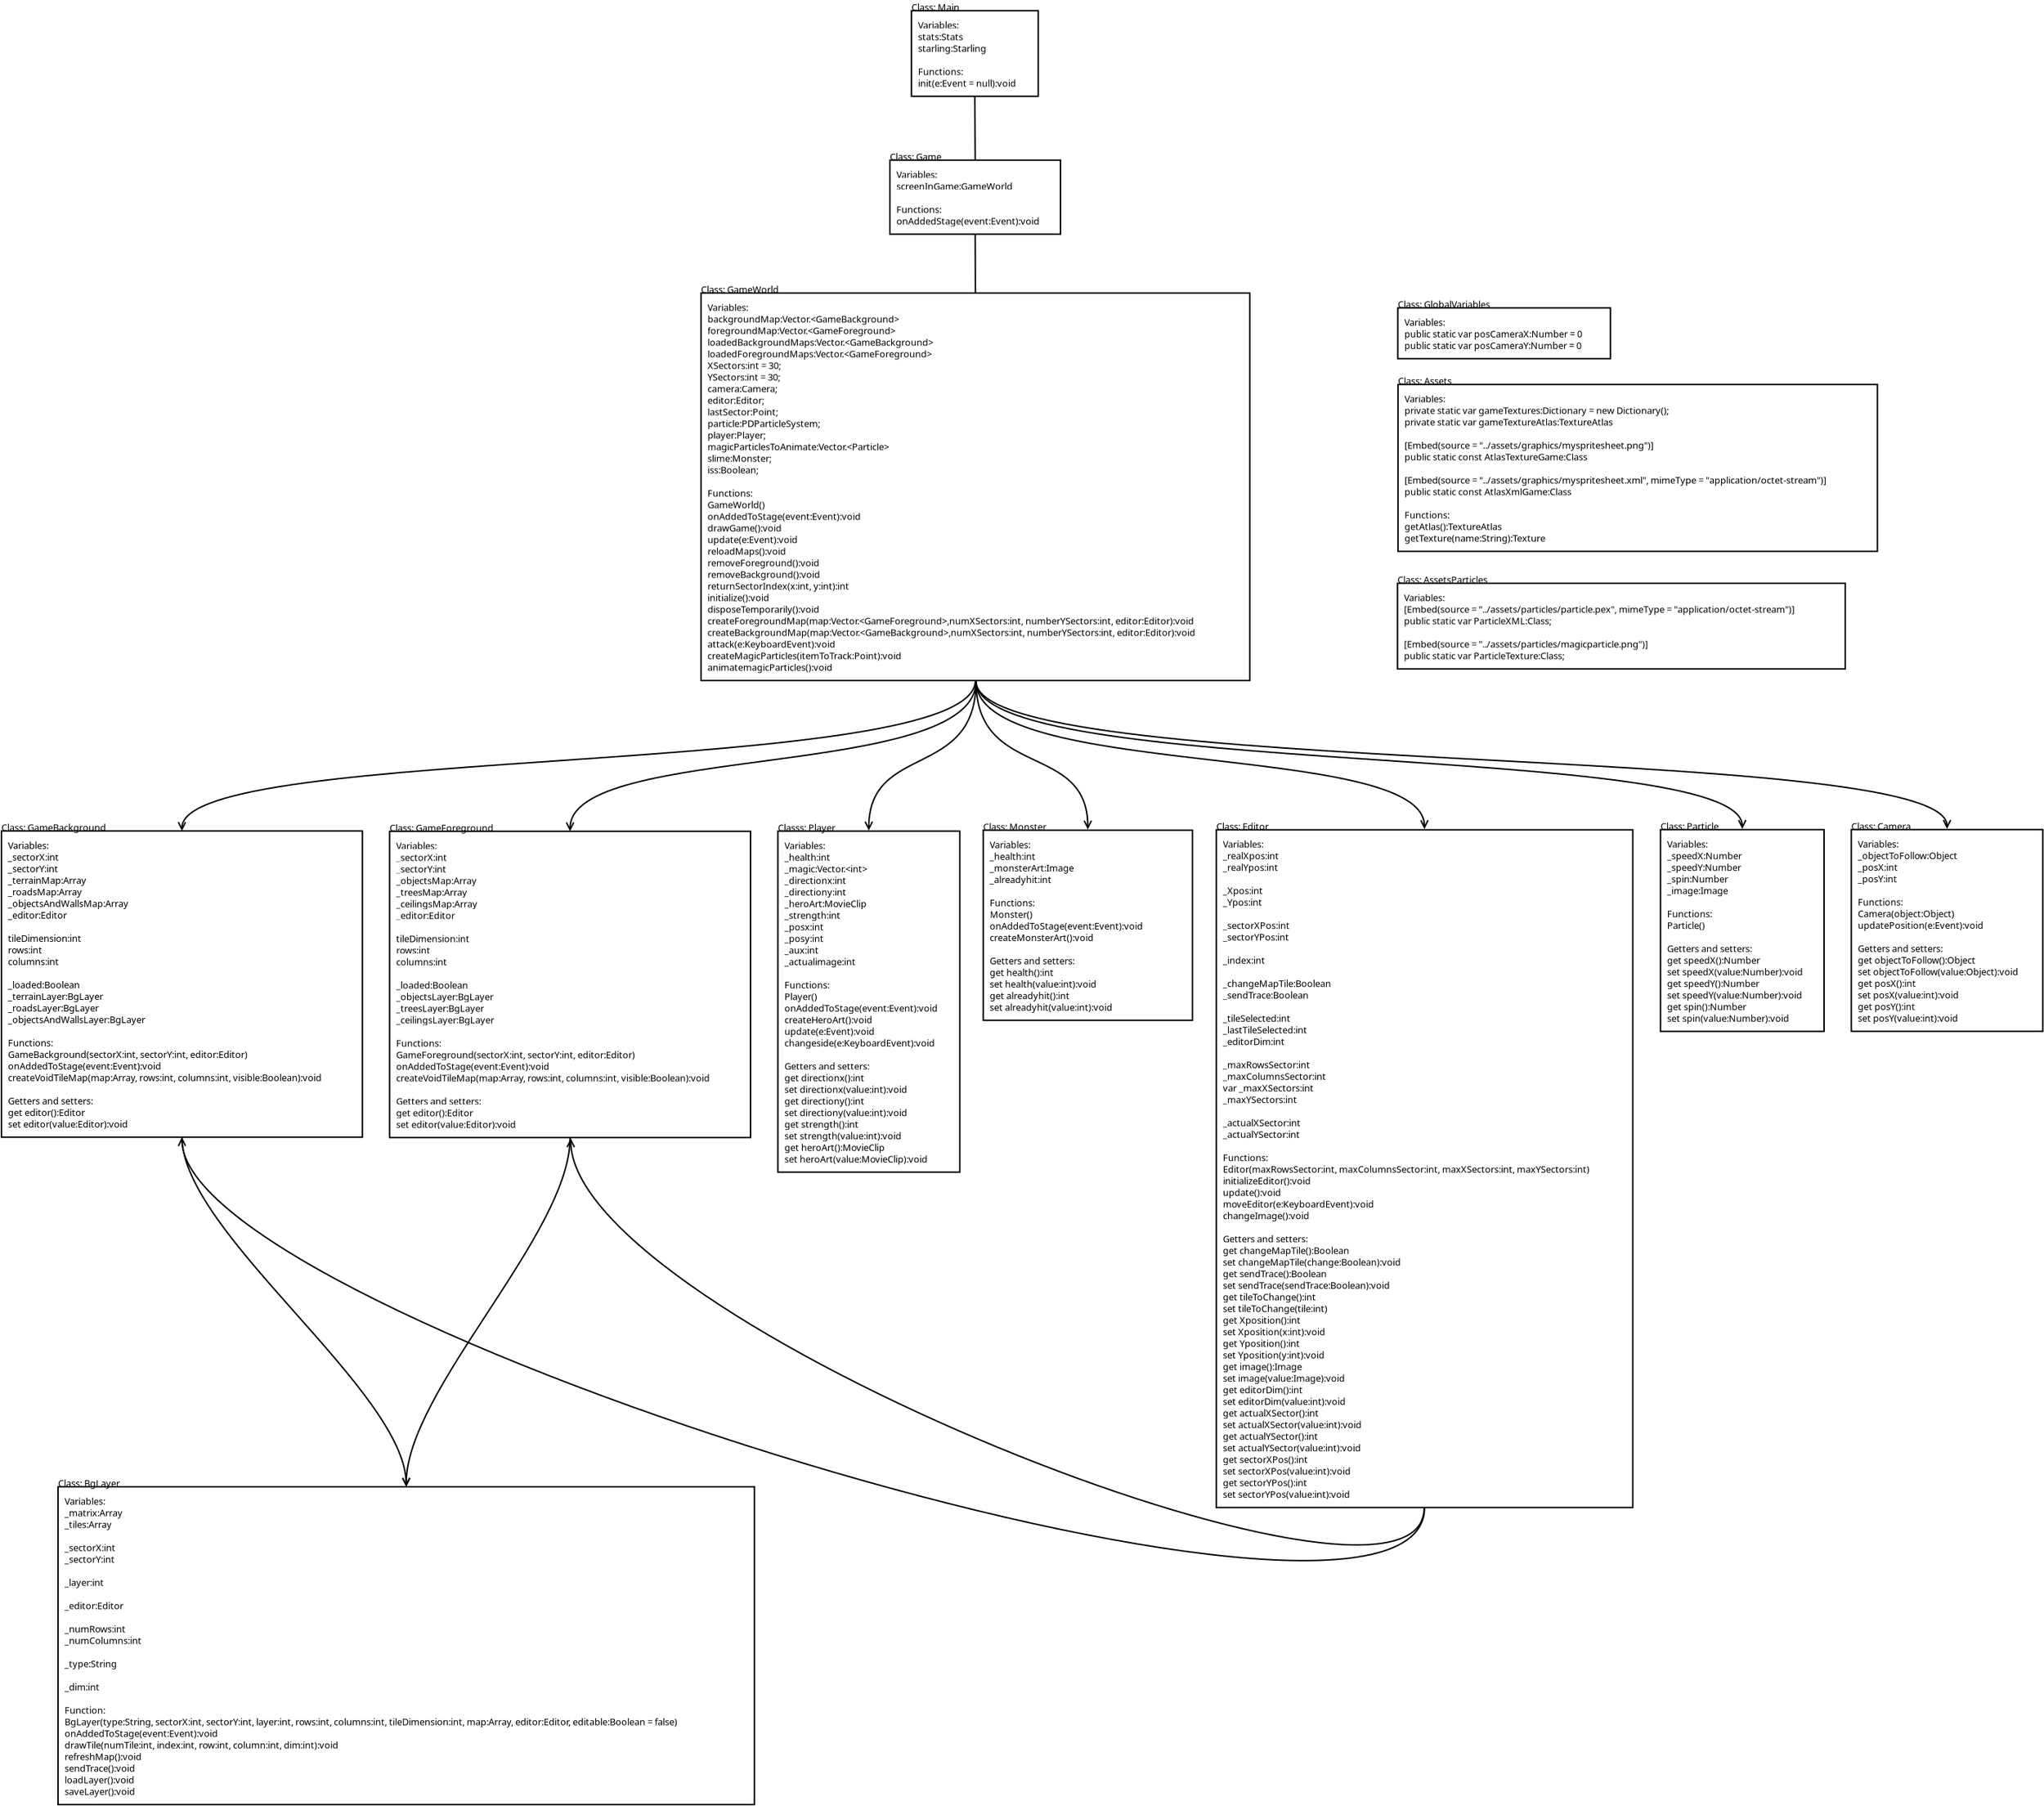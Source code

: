 <?xml version="1.0" encoding="UTF-8"?>
<dia:diagram xmlns:dia="http://www.lysator.liu.se/~alla/dia/">
  <dia:layer name="Fondo" visible="true" active="true">
    <dia:object type="Flowchart - Box" version="0" id="O0">
      <dia:attribute name="obj_pos">
        <dia:point val="16.832,3.2"/>
      </dia:attribute>
      <dia:attribute name="obj_bb">
        <dia:rectangle val="16.782,3.15;25.617,9.15"/>
      </dia:attribute>
      <dia:attribute name="elem_corner">
        <dia:point val="16.832,3.2"/>
      </dia:attribute>
      <dia:attribute name="elem_width">
        <dia:real val="8.735"/>
      </dia:attribute>
      <dia:attribute name="elem_height">
        <dia:real val="5.9"/>
      </dia:attribute>
      <dia:attribute name="border_width">
        <dia:real val="0.1"/>
      </dia:attribute>
      <dia:attribute name="show_background">
        <dia:boolean val="true"/>
      </dia:attribute>
      <dia:attribute name="padding">
        <dia:real val="0.5"/>
      </dia:attribute>
      <dia:attribute name="text">
        <dia:composite type="text">
          <dia:attribute name="string">
            <dia:string>#Variables:
stats:Stats
starling:Starling

Functions:
init(e:Event = null):void#</dia:string>
          </dia:attribute>
          <dia:attribute name="font">
            <dia:font family="sans" style="0" name="Helvetica"/>
          </dia:attribute>
          <dia:attribute name="height">
            <dia:real val="0.8"/>
          </dia:attribute>
          <dia:attribute name="pos">
            <dia:point val="17.282,4.345"/>
          </dia:attribute>
          <dia:attribute name="color">
            <dia:color val="#000000"/>
          </dia:attribute>
          <dia:attribute name="alignment">
            <dia:enum val="0"/>
          </dia:attribute>
        </dia:composite>
      </dia:attribute>
    </dia:object>
    <dia:object type="Standard - Text" version="1" id="O1">
      <dia:attribute name="obj_pos">
        <dia:point val="16.832,3.2"/>
      </dia:attribute>
      <dia:attribute name="obj_bb">
        <dia:rectangle val="16.832,2.605;20.46,3.35"/>
      </dia:attribute>
      <dia:attribute name="text">
        <dia:composite type="text">
          <dia:attribute name="string">
            <dia:string>#Class: Main#</dia:string>
          </dia:attribute>
          <dia:attribute name="font">
            <dia:font family="sans" style="0" name="Helvetica"/>
          </dia:attribute>
          <dia:attribute name="height">
            <dia:real val="0.8"/>
          </dia:attribute>
          <dia:attribute name="pos">
            <dia:point val="16.832,3.2"/>
          </dia:attribute>
          <dia:attribute name="color">
            <dia:color val="#000000"/>
          </dia:attribute>
          <dia:attribute name="alignment">
            <dia:enum val="0"/>
          </dia:attribute>
        </dia:composite>
      </dia:attribute>
      <dia:attribute name="valign">
        <dia:enum val="3"/>
      </dia:attribute>
      <dia:connections>
        <dia:connection handle="0" to="O0" connection="0"/>
      </dia:connections>
    </dia:object>
    <dia:object type="Flowchart - Box" version="0" id="O2">
      <dia:attribute name="obj_pos">
        <dia:point val="15.349,13.5"/>
      </dia:attribute>
      <dia:attribute name="obj_bb">
        <dia:rectangle val="15.299,13.45;27.151,18.65"/>
      </dia:attribute>
      <dia:attribute name="elem_corner">
        <dia:point val="15.349,13.5"/>
      </dia:attribute>
      <dia:attribute name="elem_width">
        <dia:real val="11.753"/>
      </dia:attribute>
      <dia:attribute name="elem_height">
        <dia:real val="5.1"/>
      </dia:attribute>
      <dia:attribute name="border_width">
        <dia:real val="0.1"/>
      </dia:attribute>
      <dia:attribute name="show_background">
        <dia:boolean val="true"/>
      </dia:attribute>
      <dia:attribute name="padding">
        <dia:real val="0.5"/>
      </dia:attribute>
      <dia:attribute name="text">
        <dia:composite type="text">
          <dia:attribute name="string">
            <dia:string>#Variables:
screenInGame:GameWorld

Functions:
onAddedStage(event:Event):void#</dia:string>
          </dia:attribute>
          <dia:attribute name="font">
            <dia:font family="sans" style="0" name="Helvetica"/>
          </dia:attribute>
          <dia:attribute name="height">
            <dia:real val="0.8"/>
          </dia:attribute>
          <dia:attribute name="pos">
            <dia:point val="15.799,14.645"/>
          </dia:attribute>
          <dia:attribute name="color">
            <dia:color val="#000000"/>
          </dia:attribute>
          <dia:attribute name="alignment">
            <dia:enum val="0"/>
          </dia:attribute>
        </dia:composite>
      </dia:attribute>
    </dia:object>
    <dia:object type="Standard - Text" version="1" id="O3">
      <dia:attribute name="obj_pos">
        <dia:point val="15.349,13.5"/>
      </dia:attribute>
      <dia:attribute name="obj_bb">
        <dia:rectangle val="15.349,12.905;19.354,13.65"/>
      </dia:attribute>
      <dia:attribute name="text">
        <dia:composite type="text">
          <dia:attribute name="string">
            <dia:string>#Class: Game#</dia:string>
          </dia:attribute>
          <dia:attribute name="font">
            <dia:font family="sans" style="0" name="Helvetica"/>
          </dia:attribute>
          <dia:attribute name="height">
            <dia:real val="0.8"/>
          </dia:attribute>
          <dia:attribute name="pos">
            <dia:point val="15.349,13.5"/>
          </dia:attribute>
          <dia:attribute name="color">
            <dia:color val="#000000"/>
          </dia:attribute>
          <dia:attribute name="alignment">
            <dia:enum val="0"/>
          </dia:attribute>
        </dia:composite>
      </dia:attribute>
      <dia:attribute name="valign">
        <dia:enum val="3"/>
      </dia:attribute>
      <dia:connections>
        <dia:connection handle="0" to="O2" connection="0"/>
      </dia:connections>
    </dia:object>
    <dia:object type="Flowchart - Box" version="0" id="O4">
      <dia:attribute name="obj_pos">
        <dia:point val="2.337,22.657"/>
      </dia:attribute>
      <dia:attribute name="obj_bb">
        <dia:rectangle val="2.287,22.607;40.187,49.407"/>
      </dia:attribute>
      <dia:attribute name="elem_corner">
        <dia:point val="2.337,22.657"/>
      </dia:attribute>
      <dia:attribute name="elem_width">
        <dia:real val="37.8"/>
      </dia:attribute>
      <dia:attribute name="elem_height">
        <dia:real val="26.7"/>
      </dia:attribute>
      <dia:attribute name="border_width">
        <dia:real val="0.1"/>
      </dia:attribute>
      <dia:attribute name="show_background">
        <dia:boolean val="true"/>
      </dia:attribute>
      <dia:attribute name="padding">
        <dia:real val="0.5"/>
      </dia:attribute>
      <dia:attribute name="text">
        <dia:composite type="text">
          <dia:attribute name="string">
            <dia:string>#Variables:
backgroundMap:Vector.&lt;GameBackground&gt;
foregroundMap:Vector.&lt;GameForeground&gt;
loadedBackgroundMaps:Vector.&lt;GameBackground&gt;
loadedForegroundMaps:Vector.&lt;GameForeground&gt;
XSectors:int = 30;
YSectors:int = 30;
camera:Camera;
editor:Editor;
lastSector:Point;
particle:PDParticleSystem;
player:Player;
magicParticlesToAnimate:Vector.&lt;Particle&gt;
slime:Monster;
iss:Boolean;

Functions:
GameWorld()
onAddedToStage(event:Event):void
drawGame():void
update(e:Event):void
reloadMaps():void
removeForeground():void
removeBackground():void
returnSectorIndex(x:int, y:int):int
initialize():void
disposeTemporarily():void
createForegroundMap(map:Vector.&lt;GameForeground&gt;,numXSectors:int, numberYSectors:int, editor:Editor):void
createBackgroundMap(map:Vector.&lt;GameBackground&gt;,numXSectors:int, numberYSectors:int, editor:Editor):void
attack(e:KeyboardEvent):void
createMagicParticles(itemToTrack:Point):void
animatemagicParticles():void#</dia:string>
          </dia:attribute>
          <dia:attribute name="font">
            <dia:font family="sans" style="0" name="Helvetica"/>
          </dia:attribute>
          <dia:attribute name="height">
            <dia:real val="0.8"/>
          </dia:attribute>
          <dia:attribute name="pos">
            <dia:point val="2.787,23.802"/>
          </dia:attribute>
          <dia:attribute name="color">
            <dia:color val="#000000"/>
          </dia:attribute>
          <dia:attribute name="alignment">
            <dia:enum val="0"/>
          </dia:attribute>
        </dia:composite>
      </dia:attribute>
    </dia:object>
    <dia:object type="Standard - Text" version="1" id="O5">
      <dia:attribute name="obj_pos">
        <dia:point val="2.337,22.657"/>
      </dia:attribute>
      <dia:attribute name="obj_bb">
        <dia:rectangle val="2.337,22.062;8.215,22.807"/>
      </dia:attribute>
      <dia:attribute name="text">
        <dia:composite type="text">
          <dia:attribute name="string">
            <dia:string>#Class: GameWorld#</dia:string>
          </dia:attribute>
          <dia:attribute name="font">
            <dia:font family="sans" style="0" name="Helvetica"/>
          </dia:attribute>
          <dia:attribute name="height">
            <dia:real val="0.8"/>
          </dia:attribute>
          <dia:attribute name="pos">
            <dia:point val="2.337,22.657"/>
          </dia:attribute>
          <dia:attribute name="color">
            <dia:color val="#000000"/>
          </dia:attribute>
          <dia:attribute name="alignment">
            <dia:enum val="0"/>
          </dia:attribute>
        </dia:composite>
      </dia:attribute>
      <dia:attribute name="valign">
        <dia:enum val="3"/>
      </dia:attribute>
      <dia:connections>
        <dia:connection handle="0" to="O4" connection="0"/>
      </dia:connections>
    </dia:object>
    <dia:object type="Standard - Line" version="0" id="O6">
      <dia:attribute name="obj_pos">
        <dia:point val="21.225,18.6"/>
      </dia:attribute>
      <dia:attribute name="obj_bb">
        <dia:rectangle val="21.175,18.55;21.287,22.707"/>
      </dia:attribute>
      <dia:attribute name="conn_endpoints">
        <dia:point val="21.225,18.6"/>
        <dia:point val="21.237,22.657"/>
      </dia:attribute>
      <dia:attribute name="numcp">
        <dia:int val="1"/>
      </dia:attribute>
      <dia:connections>
        <dia:connection handle="0" to="O2" connection="13"/>
        <dia:connection handle="1" to="O4" connection="2"/>
      </dia:connections>
    </dia:object>
    <dia:object type="Standard - Line" version="0" id="O7">
      <dia:attribute name="obj_pos">
        <dia:point val="21.2,9.1"/>
      </dia:attribute>
      <dia:attribute name="obj_bb">
        <dia:rectangle val="21.15,9.05;21.275,13.55"/>
      </dia:attribute>
      <dia:attribute name="conn_endpoints">
        <dia:point val="21.2,9.1"/>
        <dia:point val="21.225,13.5"/>
      </dia:attribute>
      <dia:attribute name="numcp">
        <dia:int val="1"/>
      </dia:attribute>
      <dia:connections>
        <dia:connection handle="0" to="O0" connection="13"/>
        <dia:connection handle="1" to="O2" connection="2"/>
      </dia:connections>
    </dia:object>
    <dia:object type="Flowchart - Box" version="0" id="O8">
      <dia:attribute name="obj_pos">
        <dia:point val="-45.852,59.728"/>
      </dia:attribute>
      <dia:attribute name="obj_bb">
        <dia:rectangle val="-45.903,59.678;-20.938,80.878"/>
      </dia:attribute>
      <dia:attribute name="elem_corner">
        <dia:point val="-45.852,59.728"/>
      </dia:attribute>
      <dia:attribute name="elem_width">
        <dia:real val="24.865"/>
      </dia:attribute>
      <dia:attribute name="elem_height">
        <dia:real val="21.1"/>
      </dia:attribute>
      <dia:attribute name="border_width">
        <dia:real val="0.1"/>
      </dia:attribute>
      <dia:attribute name="show_background">
        <dia:boolean val="true"/>
      </dia:attribute>
      <dia:attribute name="padding">
        <dia:real val="0.5"/>
      </dia:attribute>
      <dia:attribute name="text">
        <dia:composite type="text">
          <dia:attribute name="string">
            <dia:string>#Variables:
_sectorX:int
_sectorY:int
_terrainMap:Array
_roadsMap:Array
_objectsAndWallsMap:Array
_editor:Editor

tileDimension:int
rows:int
columns:int

_loaded:Boolean
_terrainLayer:BgLayer
_roadsLayer:BgLayer
_objectsAndWallsLayer:BgLayer

Functions:
GameBackground(sectorX:int, sectorY:int, editor:Editor)
onAddedToStage(event:Event):void
createVoidTileMap(map:Array, rows:int, columns:int, visible:Boolean):void

Getters and setters:
get editor():Editor
set editor(value:Editor):void#</dia:string>
          </dia:attribute>
          <dia:attribute name="font">
            <dia:font family="sans" style="0" name="Helvetica"/>
          </dia:attribute>
          <dia:attribute name="height">
            <dia:real val="0.8"/>
          </dia:attribute>
          <dia:attribute name="pos">
            <dia:point val="-45.403,60.873"/>
          </dia:attribute>
          <dia:attribute name="color">
            <dia:color val="#000000"/>
          </dia:attribute>
          <dia:attribute name="alignment">
            <dia:enum val="0"/>
          </dia:attribute>
        </dia:composite>
      </dia:attribute>
    </dia:object>
    <dia:object type="Standard - Text" version="1" id="O9">
      <dia:attribute name="obj_pos">
        <dia:point val="-45.852,59.728"/>
      </dia:attribute>
      <dia:attribute name="obj_bb">
        <dia:rectangle val="-45.852,59.133;-38.013,59.878"/>
      </dia:attribute>
      <dia:attribute name="text">
        <dia:composite type="text">
          <dia:attribute name="string">
            <dia:string>#Class: GameBackground#</dia:string>
          </dia:attribute>
          <dia:attribute name="font">
            <dia:font family="sans" style="0" name="Helvetica"/>
          </dia:attribute>
          <dia:attribute name="height">
            <dia:real val="0.8"/>
          </dia:attribute>
          <dia:attribute name="pos">
            <dia:point val="-45.852,59.728"/>
          </dia:attribute>
          <dia:attribute name="color">
            <dia:color val="#000000"/>
          </dia:attribute>
          <dia:attribute name="alignment">
            <dia:enum val="0"/>
          </dia:attribute>
        </dia:composite>
      </dia:attribute>
      <dia:attribute name="valign">
        <dia:enum val="3"/>
      </dia:attribute>
      <dia:connections>
        <dia:connection handle="0" to="O8" connection="0"/>
      </dia:connections>
    </dia:object>
    <dia:object type="Flowchart - Box" version="0" id="O10">
      <dia:attribute name="obj_pos">
        <dia:point val="-19.116,59.75"/>
      </dia:attribute>
      <dia:attribute name="obj_bb">
        <dia:rectangle val="-19.166,59.7;5.799,80.9"/>
      </dia:attribute>
      <dia:attribute name="elem_corner">
        <dia:point val="-19.116,59.75"/>
      </dia:attribute>
      <dia:attribute name="elem_width">
        <dia:real val="24.865"/>
      </dia:attribute>
      <dia:attribute name="elem_height">
        <dia:real val="21.1"/>
      </dia:attribute>
      <dia:attribute name="border_width">
        <dia:real val="0.1"/>
      </dia:attribute>
      <dia:attribute name="show_background">
        <dia:boolean val="true"/>
      </dia:attribute>
      <dia:attribute name="padding">
        <dia:real val="0.5"/>
      </dia:attribute>
      <dia:attribute name="text">
        <dia:composite type="text">
          <dia:attribute name="string">
            <dia:string>#Variables:
_sectorX:int
_sectorY:int
_objectsMap:Array
_treesMap:Array
_ceilingsMap:Array
_editor:Editor

tileDimension:int
rows:int
columns:int

_loaded:Boolean
_objectsLayer:BgLayer
_treesLayer:BgLayer
_ceilingsLayer:BgLayer

Functions:
GameForeground(sectorX:int, sectorY:int, editor:Editor)
onAddedToStage(event:Event):void
createVoidTileMap(map:Array, rows:int, columns:int, visible:Boolean):void

Getters and setters:
get editor():Editor
set editor(value:Editor):void#</dia:string>
          </dia:attribute>
          <dia:attribute name="font">
            <dia:font family="sans" style="0" name="Helvetica"/>
          </dia:attribute>
          <dia:attribute name="height">
            <dia:real val="0.8"/>
          </dia:attribute>
          <dia:attribute name="pos">
            <dia:point val="-18.666,60.895"/>
          </dia:attribute>
          <dia:attribute name="color">
            <dia:color val="#000000"/>
          </dia:attribute>
          <dia:attribute name="alignment">
            <dia:enum val="0"/>
          </dia:attribute>
        </dia:composite>
      </dia:attribute>
    </dia:object>
    <dia:object type="Standard - Text" version="1" id="O11">
      <dia:attribute name="obj_pos">
        <dia:point val="-19.116,59.75"/>
      </dia:attribute>
      <dia:attribute name="obj_bb">
        <dia:rectangle val="-19.116,59.155;-11.413,59.9"/>
      </dia:attribute>
      <dia:attribute name="text">
        <dia:composite type="text">
          <dia:attribute name="string">
            <dia:string>#Class: GameForeground#</dia:string>
          </dia:attribute>
          <dia:attribute name="font">
            <dia:font family="sans" style="0" name="Helvetica"/>
          </dia:attribute>
          <dia:attribute name="height">
            <dia:real val="0.8"/>
          </dia:attribute>
          <dia:attribute name="pos">
            <dia:point val="-19.116,59.75"/>
          </dia:attribute>
          <dia:attribute name="color">
            <dia:color val="#000000"/>
          </dia:attribute>
          <dia:attribute name="alignment">
            <dia:enum val="0"/>
          </dia:attribute>
        </dia:composite>
      </dia:attribute>
      <dia:attribute name="valign">
        <dia:enum val="3"/>
      </dia:attribute>
      <dia:connections>
        <dia:connection handle="0" to="O10" connection="0"/>
      </dia:connections>
    </dia:object>
    <dia:object type="Standard - BezierLine" version="0" id="O12">
      <dia:attribute name="obj_pos">
        <dia:point val="21.237,49.357"/>
      </dia:attribute>
      <dia:attribute name="obj_bb">
        <dia:rectangle val="-33.751,49.307;21.287,59.728"/>
      </dia:attribute>
      <dia:attribute name="bez_points">
        <dia:point val="21.237,49.357"/>
        <dia:point val="21.258,56.177"/>
        <dia:point val="-33.422,53.637"/>
        <dia:point val="-33.42,59.728"/>
      </dia:attribute>
      <dia:attribute name="corner_types">
        <dia:enum val="0"/>
        <dia:enum val="0"/>
      </dia:attribute>
      <dia:attribute name="end_arrow">
        <dia:enum val="1"/>
      </dia:attribute>
      <dia:attribute name="end_arrow_length">
        <dia:real val="0.5"/>
      </dia:attribute>
      <dia:attribute name="end_arrow_width">
        <dia:real val="0.5"/>
      </dia:attribute>
      <dia:connections>
        <dia:connection handle="0" to="O4" connection="13"/>
        <dia:connection handle="3" to="O8" connection="2"/>
      </dia:connections>
    </dia:object>
    <dia:object type="Flowchart - Box" version="0" id="O13">
      <dia:attribute name="obj_pos">
        <dia:point val="7.63,59.738"/>
      </dia:attribute>
      <dia:attribute name="obj_bb">
        <dia:rectangle val="7.58,59.688;20.215,83.288"/>
      </dia:attribute>
      <dia:attribute name="elem_corner">
        <dia:point val="7.63,59.738"/>
      </dia:attribute>
      <dia:attribute name="elem_width">
        <dia:real val="12.535"/>
      </dia:attribute>
      <dia:attribute name="elem_height">
        <dia:real val="23.5"/>
      </dia:attribute>
      <dia:attribute name="border_width">
        <dia:real val="0.1"/>
      </dia:attribute>
      <dia:attribute name="show_background">
        <dia:boolean val="true"/>
      </dia:attribute>
      <dia:attribute name="padding">
        <dia:real val="0.5"/>
      </dia:attribute>
      <dia:attribute name="text">
        <dia:composite type="text">
          <dia:attribute name="string">
            <dia:string>#Variables:
_health:int
_magic:Vector.&lt;int&gt;
_directionx:int
_directiony:int
_heroArt:MovieClip
_strength:int
_posx:int
_posy:int
_aux:int
_actualimage:int

Functions:
Player()
onAddedToStage(event:Event):void
createHeroArt():void
update(e:Event):void
changeside(e:KeyboardEvent):void

Getters and setters:
get directionx():int
set directionx(value:int):void
get directiony():int
set directiony(value:int):void
get strength():int
set strength(value:int):void
get heroArt():MovieClip
set heroArt(value:MovieClip):void#</dia:string>
          </dia:attribute>
          <dia:attribute name="font">
            <dia:font family="sans" style="0" name="Helvetica"/>
          </dia:attribute>
          <dia:attribute name="height">
            <dia:real val="0.8"/>
          </dia:attribute>
          <dia:attribute name="pos">
            <dia:point val="8.08,60.883"/>
          </dia:attribute>
          <dia:attribute name="color">
            <dia:color val="#000000"/>
          </dia:attribute>
          <dia:attribute name="alignment">
            <dia:enum val="0"/>
          </dia:attribute>
        </dia:composite>
      </dia:attribute>
    </dia:object>
    <dia:object type="Standard - Text" version="1" id="O14">
      <dia:attribute name="obj_pos">
        <dia:point val="7.63,59.738"/>
      </dia:attribute>
      <dia:attribute name="obj_bb">
        <dia:rectangle val="7.63,59.143;12.055,59.888"/>
      </dia:attribute>
      <dia:attribute name="text">
        <dia:composite type="text">
          <dia:attribute name="string">
            <dia:string>#Classs: Player#</dia:string>
          </dia:attribute>
          <dia:attribute name="font">
            <dia:font family="sans" style="0" name="Helvetica"/>
          </dia:attribute>
          <dia:attribute name="height">
            <dia:real val="0.8"/>
          </dia:attribute>
          <dia:attribute name="pos">
            <dia:point val="7.63,59.738"/>
          </dia:attribute>
          <dia:attribute name="color">
            <dia:color val="#000000"/>
          </dia:attribute>
          <dia:attribute name="alignment">
            <dia:enum val="0"/>
          </dia:attribute>
        </dia:composite>
      </dia:attribute>
      <dia:attribute name="valign">
        <dia:enum val="3"/>
      </dia:attribute>
      <dia:connections>
        <dia:connection handle="0" to="O13" connection="0"/>
      </dia:connections>
    </dia:object>
    <dia:object type="Flowchart - Box" version="0" id="O15">
      <dia:attribute name="obj_pos">
        <dia:point val="21.778,59.676"/>
      </dia:attribute>
      <dia:attribute name="obj_bb">
        <dia:rectangle val="21.728,59.626;36.24,72.826"/>
      </dia:attribute>
      <dia:attribute name="elem_corner">
        <dia:point val="21.778,59.676"/>
      </dia:attribute>
      <dia:attribute name="elem_width">
        <dia:real val="14.412"/>
      </dia:attribute>
      <dia:attribute name="elem_height">
        <dia:real val="13.1"/>
      </dia:attribute>
      <dia:attribute name="border_width">
        <dia:real val="0.1"/>
      </dia:attribute>
      <dia:attribute name="show_background">
        <dia:boolean val="true"/>
      </dia:attribute>
      <dia:attribute name="padding">
        <dia:real val="0.5"/>
      </dia:attribute>
      <dia:attribute name="text">
        <dia:composite type="text">
          <dia:attribute name="string">
            <dia:string>#Variables:
_health:int
_monsterArt:Image
_alreadyhit:int

Functions:
Monster()
onAddedToStage(event:Event):void
createMonsterArt():void

Getters and setters:
get health():int
set health(value:int):void
get alreadyhit():int
set alreadyhit(value:int):void#</dia:string>
          </dia:attribute>
          <dia:attribute name="font">
            <dia:font family="sans" style="0" name="Helvetica"/>
          </dia:attribute>
          <dia:attribute name="height">
            <dia:real val="0.8"/>
          </dia:attribute>
          <dia:attribute name="pos">
            <dia:point val="22.228,60.821"/>
          </dia:attribute>
          <dia:attribute name="color">
            <dia:color val="#000000"/>
          </dia:attribute>
          <dia:attribute name="alignment">
            <dia:enum val="0"/>
          </dia:attribute>
        </dia:composite>
      </dia:attribute>
    </dia:object>
    <dia:object type="Standard - Text" version="1" id="O16">
      <dia:attribute name="obj_pos">
        <dia:point val="21.778,59.676"/>
      </dia:attribute>
      <dia:attribute name="obj_bb">
        <dia:rectangle val="21.778,59.081;26.468,59.826"/>
      </dia:attribute>
      <dia:attribute name="text">
        <dia:composite type="text">
          <dia:attribute name="string">
            <dia:string>#Class: Monster#</dia:string>
          </dia:attribute>
          <dia:attribute name="font">
            <dia:font family="sans" style="0" name="Helvetica"/>
          </dia:attribute>
          <dia:attribute name="height">
            <dia:real val="0.8"/>
          </dia:attribute>
          <dia:attribute name="pos">
            <dia:point val="21.778,59.676"/>
          </dia:attribute>
          <dia:attribute name="color">
            <dia:color val="#000000"/>
          </dia:attribute>
          <dia:attribute name="alignment">
            <dia:enum val="0"/>
          </dia:attribute>
        </dia:composite>
      </dia:attribute>
      <dia:attribute name="valign">
        <dia:enum val="3"/>
      </dia:attribute>
      <dia:connections>
        <dia:connection handle="0" to="O15" connection="0"/>
      </dia:connections>
    </dia:object>
    <dia:object type="Flowchart - Box" version="0" id="O17">
      <dia:attribute name="obj_pos">
        <dia:point val="37.832,59.647"/>
      </dia:attribute>
      <dia:attribute name="obj_bb">
        <dia:rectangle val="37.782,59.597;66.572,106.397"/>
      </dia:attribute>
      <dia:attribute name="elem_corner">
        <dia:point val="37.832,59.647"/>
      </dia:attribute>
      <dia:attribute name="elem_width">
        <dia:real val="28.69"/>
      </dia:attribute>
      <dia:attribute name="elem_height">
        <dia:real val="46.7"/>
      </dia:attribute>
      <dia:attribute name="border_width">
        <dia:real val="0.1"/>
      </dia:attribute>
      <dia:attribute name="show_background">
        <dia:boolean val="true"/>
      </dia:attribute>
      <dia:attribute name="padding">
        <dia:real val="0.5"/>
      </dia:attribute>
      <dia:attribute name="text">
        <dia:composite type="text">
          <dia:attribute name="string">
            <dia:string>#Variables:
_realXpos:int
_realYpos:int

_Xpos:int
_Ypos:int

_sectorXPos:int
_sectorYPos:int

_index:int

_changeMapTile:Boolean
_sendTrace:Boolean

_tileSelected:int
_lastTileSelected:int
_editorDim:int

_maxRowsSector:int
_maxColumnsSector:int
var _maxXSectors:int
_maxYSectors:int

_actualXSector:int
_actualYSector:int

Functions:
Editor(maxRowsSector:int, maxColumnsSector:int, maxXSectors:int, maxYSectors:int)
initializeEditor():void
update():void
moveEditor(e:KeyboardEvent):void
changeImage():void

Getters and setters:
get changeMapTile():Boolean
set changeMapTile(change:Boolean):void
get sendTrace():Boolean
set sendTrace(sendTrace:Boolean):void
get tileToChange():int
set tileToChange(tile:int)
get Xposition():int
set Xposition(x:int):void
get Yposition():int
set Yposition(y:int):void
get image():Image
set image(value:Image):void
get editorDim():int
set editorDim(value:int):void
get actualXSector():int
set actualXSector(value:int):void
get actualYSector():int
set actualYSector(value:int):void
get sectorXPos():int
set sectorXPos(value:int):void
get sectorYPos():int
set sectorYPos(value:int):void#</dia:string>
          </dia:attribute>
          <dia:attribute name="font">
            <dia:font family="sans" style="0" name="Helvetica"/>
          </dia:attribute>
          <dia:attribute name="height">
            <dia:real val="0.8"/>
          </dia:attribute>
          <dia:attribute name="pos">
            <dia:point val="38.282,60.792"/>
          </dia:attribute>
          <dia:attribute name="color">
            <dia:color val="#000000"/>
          </dia:attribute>
          <dia:attribute name="alignment">
            <dia:enum val="0"/>
          </dia:attribute>
        </dia:composite>
      </dia:attribute>
    </dia:object>
    <dia:object type="Standard - Text" version="1" id="O18">
      <dia:attribute name="obj_pos">
        <dia:point val="37.832,59.647"/>
      </dia:attribute>
      <dia:attribute name="obj_bb">
        <dia:rectangle val="37.832,59.052;41.827,59.797"/>
      </dia:attribute>
      <dia:attribute name="text">
        <dia:composite type="text">
          <dia:attribute name="string">
            <dia:string>#Class: Editor#</dia:string>
          </dia:attribute>
          <dia:attribute name="font">
            <dia:font family="sans" style="0" name="Helvetica"/>
          </dia:attribute>
          <dia:attribute name="height">
            <dia:real val="0.8"/>
          </dia:attribute>
          <dia:attribute name="pos">
            <dia:point val="37.832,59.647"/>
          </dia:attribute>
          <dia:attribute name="color">
            <dia:color val="#000000"/>
          </dia:attribute>
          <dia:attribute name="alignment">
            <dia:enum val="0"/>
          </dia:attribute>
        </dia:composite>
      </dia:attribute>
      <dia:attribute name="valign">
        <dia:enum val="3"/>
      </dia:attribute>
      <dia:connections>
        <dia:connection handle="0" to="O17" connection="0"/>
      </dia:connections>
    </dia:object>
    <dia:object type="Standard - BezierLine" version="0" id="O19">
      <dia:attribute name="obj_pos">
        <dia:point val="52.177,82.997"/>
      </dia:attribute>
      <dia:attribute name="obj_bb">
        <dia:rectangle val="-6.687,80.85;52.199,108.974"/>
      </dia:attribute>
      <dia:attribute name="bez_points">
        <dia:point val="52.177,82.997"/>
        <dia:point val="52.164,93.203"/>
        <dia:point val="-6.629,82.814"/>
        <dia:point val="-6.683,70.3"/>
      </dia:attribute>
      <dia:attribute name="corner_types">
        <dia:enum val="0"/>
        <dia:enum val="0"/>
      </dia:attribute>
      <dia:attribute name="end_arrow">
        <dia:enum val="1"/>
      </dia:attribute>
      <dia:attribute name="end_arrow_length">
        <dia:real val="0.5"/>
      </dia:attribute>
      <dia:attribute name="end_arrow_width">
        <dia:real val="0.5"/>
      </dia:attribute>
      <dia:connections>
        <dia:connection handle="0" to="O17" connection="16"/>
        <dia:connection handle="3" to="O10" connection="16"/>
      </dia:connections>
    </dia:object>
    <dia:object type="Standard - BezierLine" version="0" id="O20">
      <dia:attribute name="obj_pos">
        <dia:point val="52.177,106.347"/>
      </dia:attribute>
      <dia:attribute name="obj_bb">
        <dia:rectangle val="-33.748,80.828;52.227,110.057"/>
      </dia:attribute>
      <dia:attribute name="bez_points">
        <dia:point val="52.177,106.347"/>
        <dia:point val="52.164,119.644"/>
        <dia:point val="-33.366,93.341"/>
        <dia:point val="-33.42,80.828"/>
      </dia:attribute>
      <dia:attribute name="corner_types">
        <dia:enum val="0"/>
        <dia:enum val="0"/>
      </dia:attribute>
      <dia:attribute name="end_arrow">
        <dia:enum val="1"/>
      </dia:attribute>
      <dia:attribute name="end_arrow_length">
        <dia:real val="0.5"/>
      </dia:attribute>
      <dia:attribute name="end_arrow_width">
        <dia:real val="0.5"/>
      </dia:attribute>
      <dia:connections>
        <dia:connection handle="0" to="O17" connection="13"/>
        <dia:connection handle="3" to="O8" connection="13"/>
      </dia:connections>
    </dia:object>
    <dia:object type="Flowchart - Box" version="0" id="O21">
      <dia:attribute name="obj_pos">
        <dia:point val="68.43,59.637"/>
      </dia:attribute>
      <dia:attribute name="obj_bb">
        <dia:rectangle val="68.38,59.587;79.748,73.587"/>
      </dia:attribute>
      <dia:attribute name="elem_corner">
        <dia:point val="68.43,59.637"/>
      </dia:attribute>
      <dia:attribute name="elem_width">
        <dia:real val="11.268"/>
      </dia:attribute>
      <dia:attribute name="elem_height">
        <dia:real val="13.9"/>
      </dia:attribute>
      <dia:attribute name="border_width">
        <dia:real val="0.1"/>
      </dia:attribute>
      <dia:attribute name="show_background">
        <dia:boolean val="true"/>
      </dia:attribute>
      <dia:attribute name="padding">
        <dia:real val="0.5"/>
      </dia:attribute>
      <dia:attribute name="text">
        <dia:composite type="text">
          <dia:attribute name="string">
            <dia:string>#Variables:
_speedX:Number
_speedY:Number
_spin:Number
_image:Image

Functions:
Particle()

Getters and setters:
get speedX():Number
set speedX(value:Number):void
get speedY():Number
set speedY(value:Number):void
get spin():Number
set spin(value:Number):void#</dia:string>
          </dia:attribute>
          <dia:attribute name="font">
            <dia:font family="sans" style="0" name="Helvetica"/>
          </dia:attribute>
          <dia:attribute name="height">
            <dia:real val="0.8"/>
          </dia:attribute>
          <dia:attribute name="pos">
            <dia:point val="68.88,60.782"/>
          </dia:attribute>
          <dia:attribute name="color">
            <dia:color val="#000000"/>
          </dia:attribute>
          <dia:attribute name="alignment">
            <dia:enum val="0"/>
          </dia:attribute>
        </dia:composite>
      </dia:attribute>
    </dia:object>
    <dia:object type="Standard - Text" version="1" id="O22">
      <dia:attribute name="obj_pos">
        <dia:point val="68.43,59.637"/>
      </dia:attribute>
      <dia:attribute name="obj_bb">
        <dia:rectangle val="68.43,59.042;72.923,59.787"/>
      </dia:attribute>
      <dia:attribute name="text">
        <dia:composite type="text">
          <dia:attribute name="string">
            <dia:string>#Class: Particle#</dia:string>
          </dia:attribute>
          <dia:attribute name="font">
            <dia:font family="sans" style="0" name="Helvetica"/>
          </dia:attribute>
          <dia:attribute name="height">
            <dia:real val="0.8"/>
          </dia:attribute>
          <dia:attribute name="pos">
            <dia:point val="68.43,59.637"/>
          </dia:attribute>
          <dia:attribute name="color">
            <dia:color val="#000000"/>
          </dia:attribute>
          <dia:attribute name="alignment">
            <dia:enum val="0"/>
          </dia:attribute>
        </dia:composite>
      </dia:attribute>
      <dia:attribute name="valign">
        <dia:enum val="3"/>
      </dia:attribute>
      <dia:connections>
        <dia:connection handle="0" to="O21" connection="0"/>
      </dia:connections>
    </dia:object>
    <dia:object type="Flowchart - Box" version="0" id="O23">
      <dia:attribute name="obj_pos">
        <dia:point val="81.574,59.634"/>
      </dia:attribute>
      <dia:attribute name="obj_bb">
        <dia:rectangle val="81.524,59.584;94.817,73.584"/>
      </dia:attribute>
      <dia:attribute name="elem_corner">
        <dia:point val="81.574,59.634"/>
      </dia:attribute>
      <dia:attribute name="elem_width">
        <dia:real val="13.193"/>
      </dia:attribute>
      <dia:attribute name="elem_height">
        <dia:real val="13.9"/>
      </dia:attribute>
      <dia:attribute name="border_width">
        <dia:real val="0.1"/>
      </dia:attribute>
      <dia:attribute name="show_background">
        <dia:boolean val="true"/>
      </dia:attribute>
      <dia:attribute name="padding">
        <dia:real val="0.5"/>
      </dia:attribute>
      <dia:attribute name="text">
        <dia:composite type="text">
          <dia:attribute name="string">
            <dia:string>#Variables:
_objectToFollow:Object
_posX:int
_posY:int

Functions:
Camera(object:Object)
updatePosition(e:Event):void

Getters and setters:
get objectToFollow():Object
set objectToFollow(value:Object):void
get posX():int
set posX(value:int):void
get posY():int
set posY(value:int):void#</dia:string>
          </dia:attribute>
          <dia:attribute name="font">
            <dia:font family="sans" style="0" name="Helvetica"/>
          </dia:attribute>
          <dia:attribute name="height">
            <dia:real val="0.8"/>
          </dia:attribute>
          <dia:attribute name="pos">
            <dia:point val="82.024,60.779"/>
          </dia:attribute>
          <dia:attribute name="color">
            <dia:color val="#000000"/>
          </dia:attribute>
          <dia:attribute name="alignment">
            <dia:enum val="0"/>
          </dia:attribute>
        </dia:composite>
      </dia:attribute>
    </dia:object>
    <dia:object type="Standard - Text" version="1" id="O24">
      <dia:attribute name="obj_pos">
        <dia:point val="81.574,59.634"/>
      </dia:attribute>
      <dia:attribute name="obj_bb">
        <dia:rectangle val="81.574,59.039;86.187,59.784"/>
      </dia:attribute>
      <dia:attribute name="text">
        <dia:composite type="text">
          <dia:attribute name="string">
            <dia:string>#Class: Camera#</dia:string>
          </dia:attribute>
          <dia:attribute name="font">
            <dia:font family="sans" style="0" name="Helvetica"/>
          </dia:attribute>
          <dia:attribute name="height">
            <dia:real val="0.8"/>
          </dia:attribute>
          <dia:attribute name="pos">
            <dia:point val="81.574,59.634"/>
          </dia:attribute>
          <dia:attribute name="color">
            <dia:color val="#000000"/>
          </dia:attribute>
          <dia:attribute name="alignment">
            <dia:enum val="0"/>
          </dia:attribute>
        </dia:composite>
      </dia:attribute>
      <dia:attribute name="valign">
        <dia:enum val="3"/>
      </dia:attribute>
      <dia:connections>
        <dia:connection handle="0" to="O23" connection="0"/>
      </dia:connections>
    </dia:object>
    <dia:object type="Flowchart - Box" version="0" id="O25">
      <dia:attribute name="obj_pos">
        <dia:point val="-41.956,104.919"/>
      </dia:attribute>
      <dia:attribute name="obj_bb">
        <dia:rectangle val="-42.006,104.869;6.067,126.869"/>
      </dia:attribute>
      <dia:attribute name="elem_corner">
        <dia:point val="-41.956,104.919"/>
      </dia:attribute>
      <dia:attribute name="elem_width">
        <dia:real val="47.973"/>
      </dia:attribute>
      <dia:attribute name="elem_height">
        <dia:real val="21.9"/>
      </dia:attribute>
      <dia:attribute name="border_width">
        <dia:real val="0.1"/>
      </dia:attribute>
      <dia:attribute name="show_background">
        <dia:boolean val="true"/>
      </dia:attribute>
      <dia:attribute name="padding">
        <dia:real val="0.5"/>
      </dia:attribute>
      <dia:attribute name="text">
        <dia:composite type="text">
          <dia:attribute name="string">
            <dia:string>#Variables:
_matrix:Array
_tiles:Array

_sectorX:int
_sectorY:int

_layer:int

_editor:Editor

_numRows:int
_numColumns:int

_type:String

_dim:int

Function:
BgLayer(type:String, sectorX:int, sectorY:int, layer:int, rows:int, columns:int, tileDimension:int, map:Array, editor:Editor, editable:Boolean = false)
onAddedToStage(event:Event):void
drawTile(numTile:int, index:int, row:int, column:int, dim:int):void
refreshMap():void
sendTrace():void
loadLayer():void
saveLayer():void#</dia:string>
          </dia:attribute>
          <dia:attribute name="font">
            <dia:font family="sans" style="0" name="Helvetica"/>
          </dia:attribute>
          <dia:attribute name="height">
            <dia:real val="0.8"/>
          </dia:attribute>
          <dia:attribute name="pos">
            <dia:point val="-41.506,106.064"/>
          </dia:attribute>
          <dia:attribute name="color">
            <dia:color val="#000000"/>
          </dia:attribute>
          <dia:attribute name="alignment">
            <dia:enum val="0"/>
          </dia:attribute>
        </dia:composite>
      </dia:attribute>
    </dia:object>
    <dia:object type="Standard - Text" version="1" id="O26">
      <dia:attribute name="obj_pos">
        <dia:point val="-41.956,104.919"/>
      </dia:attribute>
      <dia:attribute name="obj_bb">
        <dia:rectangle val="-41.956,104.324;-37.221,105.069"/>
      </dia:attribute>
      <dia:attribute name="text">
        <dia:composite type="text">
          <dia:attribute name="string">
            <dia:string>#Class: BgLayer#</dia:string>
          </dia:attribute>
          <dia:attribute name="font">
            <dia:font family="sans" style="0" name="Helvetica"/>
          </dia:attribute>
          <dia:attribute name="height">
            <dia:real val="0.8"/>
          </dia:attribute>
          <dia:attribute name="pos">
            <dia:point val="-41.956,104.919"/>
          </dia:attribute>
          <dia:attribute name="color">
            <dia:color val="#000000"/>
          </dia:attribute>
          <dia:attribute name="alignment">
            <dia:enum val="0"/>
          </dia:attribute>
        </dia:composite>
      </dia:attribute>
      <dia:attribute name="valign">
        <dia:enum val="3"/>
      </dia:attribute>
      <dia:connections>
        <dia:connection handle="0" to="O25" connection="0"/>
      </dia:connections>
    </dia:object>
    <dia:object type="Standard - BezierLine" version="0" id="O27">
      <dia:attribute name="obj_pos">
        <dia:point val="-33.42,80.828"/>
      </dia:attribute>
      <dia:attribute name="obj_bb">
        <dia:rectangle val="-33.47,80.778;-17.642,104.919"/>
      </dia:attribute>
      <dia:attribute name="bez_points">
        <dia:point val="-33.42,80.828"/>
        <dia:point val="-33.384,87.421"/>
        <dia:point val="-18.009,98.326"/>
        <dia:point val="-17.969,104.919"/>
      </dia:attribute>
      <dia:attribute name="corner_types">
        <dia:enum val="0"/>
        <dia:enum val="0"/>
      </dia:attribute>
      <dia:attribute name="end_arrow">
        <dia:enum val="1"/>
      </dia:attribute>
      <dia:attribute name="end_arrow_length">
        <dia:real val="0.5"/>
      </dia:attribute>
      <dia:attribute name="end_arrow_width">
        <dia:real val="0.5"/>
      </dia:attribute>
      <dia:connections>
        <dia:connection handle="0" to="O8" connection="13"/>
        <dia:connection handle="3" to="O25" connection="2"/>
      </dia:connections>
    </dia:object>
    <dia:object type="Standard - BezierLine" version="0" id="O28">
      <dia:attribute name="obj_pos">
        <dia:point val="-6.683,80.85"/>
      </dia:attribute>
      <dia:attribute name="obj_bb">
        <dia:rectangle val="-18.304,80.8;-6.633,104.919"/>
      </dia:attribute>
      <dia:attribute name="bez_points">
        <dia:point val="-6.683,80.85"/>
        <dia:point val="-6.648,87.444"/>
        <dia:point val="-18.009,98.326"/>
        <dia:point val="-17.969,104.919"/>
      </dia:attribute>
      <dia:attribute name="corner_types">
        <dia:enum val="0"/>
        <dia:enum val="0"/>
      </dia:attribute>
      <dia:attribute name="end_arrow">
        <dia:enum val="1"/>
      </dia:attribute>
      <dia:attribute name="end_arrow_length">
        <dia:real val="0.5"/>
      </dia:attribute>
      <dia:attribute name="end_arrow_width">
        <dia:real val="0.5"/>
      </dia:attribute>
      <dia:connections>
        <dia:connection handle="0" to="O10" connection="13"/>
        <dia:connection handle="3" to="O25" connection="2"/>
      </dia:connections>
    </dia:object>
    <dia:object type="Standard - BezierLine" version="0" id="O29">
      <dia:attribute name="obj_pos">
        <dia:point val="21.237,36.007"/>
      </dia:attribute>
      <dia:attribute name="obj_bb">
        <dia:rectangle val="-6.733,49.357;21.328,59.8"/>
      </dia:attribute>
      <dia:attribute name="bez_points">
        <dia:point val="21.237,36.007"/>
        <dia:point val="21.258,42.827"/>
        <dia:point val="-6.685,53.659"/>
        <dia:point val="-6.683,59.75"/>
      </dia:attribute>
      <dia:attribute name="corner_types">
        <dia:enum val="0"/>
        <dia:enum val="0"/>
      </dia:attribute>
      <dia:attribute name="end_arrow">
        <dia:enum val="1"/>
      </dia:attribute>
      <dia:attribute name="end_arrow_length">
        <dia:real val="0.5"/>
      </dia:attribute>
      <dia:attribute name="end_arrow_width">
        <dia:real val="0.5"/>
      </dia:attribute>
      <dia:connections>
        <dia:connection handle="0" to="O4" connection="16"/>
        <dia:connection handle="3" to="O10" connection="2"/>
      </dia:connections>
    </dia:object>
    <dia:object type="Standard - BezierLine" version="0" id="O30">
      <dia:attribute name="obj_pos">
        <dia:point val="21.237,36.007"/>
      </dia:attribute>
      <dia:attribute name="obj_bb">
        <dia:rectangle val="13.845,49.356;21.328,59.746"/>
      </dia:attribute>
      <dia:attribute name="bez_points">
        <dia:point val="21.237,36.007"/>
        <dia:point val="21.258,42.827"/>
        <dia:point val="13.896,65.397"/>
        <dia:point val="13.898,71.488"/>
      </dia:attribute>
      <dia:attribute name="corner_types">
        <dia:enum val="0"/>
        <dia:enum val="0"/>
      </dia:attribute>
      <dia:attribute name="end_arrow">
        <dia:enum val="1"/>
      </dia:attribute>
      <dia:attribute name="end_arrow_length">
        <dia:real val="0.5"/>
      </dia:attribute>
      <dia:attribute name="end_arrow_width">
        <dia:real val="0.5"/>
      </dia:attribute>
      <dia:connections>
        <dia:connection handle="0" to="O4" connection="16"/>
        <dia:connection handle="3" to="O13" connection="16"/>
      </dia:connections>
    </dia:object>
    <dia:object type="Standard - BezierLine" version="0" id="O31">
      <dia:attribute name="obj_pos">
        <dia:point val="21.237,36.007"/>
      </dia:attribute>
      <dia:attribute name="obj_bb">
        <dia:rectangle val="21.228,49.355;29.032,59.676"/>
      </dia:attribute>
      <dia:attribute name="bez_points">
        <dia:point val="21.237,36.007"/>
        <dia:point val="21.258,42.827"/>
        <dia:point val="28.982,60.135"/>
        <dia:point val="28.984,66.226"/>
      </dia:attribute>
      <dia:attribute name="corner_types">
        <dia:enum val="0"/>
        <dia:enum val="0"/>
      </dia:attribute>
      <dia:attribute name="end_arrow">
        <dia:enum val="1"/>
      </dia:attribute>
      <dia:attribute name="end_arrow_length">
        <dia:real val="0.5"/>
      </dia:attribute>
      <dia:attribute name="end_arrow_width">
        <dia:real val="0.5"/>
      </dia:attribute>
      <dia:connections>
        <dia:connection handle="0" to="O4" connection="16"/>
        <dia:connection handle="3" to="O15" connection="16"/>
      </dia:connections>
    </dia:object>
    <dia:object type="Standard - BezierLine" version="0" id="O32">
      <dia:attribute name="obj_pos">
        <dia:point val="21.237,36.007"/>
      </dia:attribute>
      <dia:attribute name="obj_bb">
        <dia:rectangle val="21.228,49.357;52.221,59.648"/>
      </dia:attribute>
      <dia:attribute name="bez_points">
        <dia:point val="21.237,36.007"/>
        <dia:point val="21.258,42.827"/>
        <dia:point val="52.175,76.906"/>
        <dia:point val="52.177,82.997"/>
      </dia:attribute>
      <dia:attribute name="corner_types">
        <dia:enum val="0"/>
        <dia:enum val="0"/>
      </dia:attribute>
      <dia:attribute name="end_arrow">
        <dia:enum val="1"/>
      </dia:attribute>
      <dia:attribute name="end_arrow_length">
        <dia:real val="0.5"/>
      </dia:attribute>
      <dia:attribute name="end_arrow_width">
        <dia:real val="0.5"/>
      </dia:attribute>
      <dia:connections>
        <dia:connection handle="0" to="O4" connection="16"/>
        <dia:connection handle="3" to="O17" connection="16"/>
      </dia:connections>
    </dia:object>
    <dia:object type="Standard - BezierLine" version="0" id="O33">
      <dia:attribute name="obj_pos">
        <dia:point val="21.237,36.007"/>
      </dia:attribute>
      <dia:attribute name="obj_bb">
        <dia:rectangle val="21.228,49.355;74.112,59.639"/>
      </dia:attribute>
      <dia:attribute name="bez_points">
        <dia:point val="21.237,36.007"/>
        <dia:point val="21.258,42.827"/>
        <dia:point val="74.062,60.496"/>
        <dia:point val="74.064,66.587"/>
      </dia:attribute>
      <dia:attribute name="corner_types">
        <dia:enum val="0"/>
        <dia:enum val="0"/>
      </dia:attribute>
      <dia:attribute name="end_arrow">
        <dia:enum val="1"/>
      </dia:attribute>
      <dia:attribute name="end_arrow_length">
        <dia:real val="0.5"/>
      </dia:attribute>
      <dia:attribute name="end_arrow_width">
        <dia:real val="0.5"/>
      </dia:attribute>
      <dia:connections>
        <dia:connection handle="0" to="O4" connection="16"/>
        <dia:connection handle="3" to="O21" connection="16"/>
      </dia:connections>
    </dia:object>
    <dia:object type="Standard - BezierLine" version="0" id="O34">
      <dia:attribute name="obj_pos">
        <dia:point val="21.237,36.007"/>
      </dia:attribute>
      <dia:attribute name="obj_bb">
        <dia:rectangle val="21.228,49.357;88.219,59.633"/>
      </dia:attribute>
      <dia:attribute name="bez_points">
        <dia:point val="21.237,36.007"/>
        <dia:point val="21.258,42.827"/>
        <dia:point val="88.169,60.493"/>
        <dia:point val="88.17,66.584"/>
      </dia:attribute>
      <dia:attribute name="corner_types">
        <dia:enum val="0"/>
        <dia:enum val="0"/>
      </dia:attribute>
      <dia:attribute name="end_arrow">
        <dia:enum val="1"/>
      </dia:attribute>
      <dia:attribute name="end_arrow_length">
        <dia:real val="0.5"/>
      </dia:attribute>
      <dia:attribute name="end_arrow_width">
        <dia:real val="0.5"/>
      </dia:attribute>
      <dia:connections>
        <dia:connection handle="0" to="O4" connection="16"/>
        <dia:connection handle="3" to="O23" connection="16"/>
      </dia:connections>
    </dia:object>
    <dia:object type="Flowchart - Box" version="0" id="O35">
      <dia:attribute name="obj_pos">
        <dia:point val="50.333,23.683"/>
      </dia:attribute>
      <dia:attribute name="obj_bb">
        <dia:rectangle val="50.283,23.633;65.03,27.233"/>
      </dia:attribute>
      <dia:attribute name="elem_corner">
        <dia:point val="50.333,23.683"/>
      </dia:attribute>
      <dia:attribute name="elem_width">
        <dia:real val="14.648"/>
      </dia:attribute>
      <dia:attribute name="elem_height">
        <dia:real val="3.5"/>
      </dia:attribute>
      <dia:attribute name="border_width">
        <dia:real val="0.1"/>
      </dia:attribute>
      <dia:attribute name="show_background">
        <dia:boolean val="true"/>
      </dia:attribute>
      <dia:attribute name="padding">
        <dia:real val="0.5"/>
      </dia:attribute>
      <dia:attribute name="text">
        <dia:composite type="text">
          <dia:attribute name="string">
            <dia:string>#Variables:
public static var posCameraX:Number = 0
public static var posCameraY:Number = 0#</dia:string>
          </dia:attribute>
          <dia:attribute name="font">
            <dia:font family="sans" style="0" name="Helvetica"/>
          </dia:attribute>
          <dia:attribute name="height">
            <dia:real val="0.8"/>
          </dia:attribute>
          <dia:attribute name="pos">
            <dia:point val="50.783,24.828"/>
          </dia:attribute>
          <dia:attribute name="color">
            <dia:color val="#000000"/>
          </dia:attribute>
          <dia:attribute name="alignment">
            <dia:enum val="0"/>
          </dia:attribute>
        </dia:composite>
      </dia:attribute>
    </dia:object>
    <dia:object type="Standard - Text" version="1" id="O36">
      <dia:attribute name="obj_pos">
        <dia:point val="50.333,23.683"/>
      </dia:attribute>
      <dia:attribute name="obj_bb">
        <dia:rectangle val="50.333,23.088;57.45,23.833"/>
      </dia:attribute>
      <dia:attribute name="text">
        <dia:composite type="text">
          <dia:attribute name="string">
            <dia:string>#Class: GlobalVariables#</dia:string>
          </dia:attribute>
          <dia:attribute name="font">
            <dia:font family="sans" style="0" name="Helvetica"/>
          </dia:attribute>
          <dia:attribute name="height">
            <dia:real val="0.8"/>
          </dia:attribute>
          <dia:attribute name="pos">
            <dia:point val="50.333,23.683"/>
          </dia:attribute>
          <dia:attribute name="color">
            <dia:color val="#000000"/>
          </dia:attribute>
          <dia:attribute name="alignment">
            <dia:enum val="0"/>
          </dia:attribute>
        </dia:composite>
      </dia:attribute>
      <dia:attribute name="valign">
        <dia:enum val="3"/>
      </dia:attribute>
      <dia:connections>
        <dia:connection handle="0" to="O35" connection="0"/>
      </dia:connections>
    </dia:object>
    <dia:object type="Flowchart - Box" version="0" id="O37">
      <dia:attribute name="obj_pos">
        <dia:point val="50.352,28.957"/>
      </dia:attribute>
      <dia:attribute name="obj_bb">
        <dia:rectangle val="50.302,28.907;83.422,40.507"/>
      </dia:attribute>
      <dia:attribute name="elem_corner">
        <dia:point val="50.352,28.957"/>
      </dia:attribute>
      <dia:attribute name="elem_width">
        <dia:real val="33.02"/>
      </dia:attribute>
      <dia:attribute name="elem_height">
        <dia:real val="11.5"/>
      </dia:attribute>
      <dia:attribute name="border_width">
        <dia:real val="0.1"/>
      </dia:attribute>
      <dia:attribute name="show_background">
        <dia:boolean val="true"/>
      </dia:attribute>
      <dia:attribute name="padding">
        <dia:real val="0.5"/>
      </dia:attribute>
      <dia:attribute name="text">
        <dia:composite type="text">
          <dia:attribute name="string">
            <dia:string>#Variables:
private static var gameTextures:Dictionary = new Dictionary();
private static var gameTextureAtlas:TextureAtlas

[Embed(source = "../assets/graphics/myspritesheet.png")]
public static const AtlasTextureGame:Class

[Embed(source = "../assets/graphics/myspritesheet.xml", mimeType = "application/octet-stream")]
public static const AtlasXmlGame:Class

Functions:
getAtlas():TextureAtlas
getTexture(name:String):Texture#</dia:string>
          </dia:attribute>
          <dia:attribute name="font">
            <dia:font family="sans" style="0" name="Helvetica"/>
          </dia:attribute>
          <dia:attribute name="height">
            <dia:real val="0.8"/>
          </dia:attribute>
          <dia:attribute name="pos">
            <dia:point val="50.802,30.102"/>
          </dia:attribute>
          <dia:attribute name="color">
            <dia:color val="#000000"/>
          </dia:attribute>
          <dia:attribute name="alignment">
            <dia:enum val="0"/>
          </dia:attribute>
        </dia:composite>
      </dia:attribute>
    </dia:object>
    <dia:object type="Standard - Text" version="1" id="O38">
      <dia:attribute name="obj_pos">
        <dia:point val="50.352,28.957"/>
      </dia:attribute>
      <dia:attribute name="obj_bb">
        <dia:rectangle val="50.352,28.362;54.532,29.107"/>
      </dia:attribute>
      <dia:attribute name="text">
        <dia:composite type="text">
          <dia:attribute name="string">
            <dia:string>#Class: Assets#</dia:string>
          </dia:attribute>
          <dia:attribute name="font">
            <dia:font family="sans" style="0" name="Helvetica"/>
          </dia:attribute>
          <dia:attribute name="height">
            <dia:real val="0.8"/>
          </dia:attribute>
          <dia:attribute name="pos">
            <dia:point val="50.352,28.957"/>
          </dia:attribute>
          <dia:attribute name="color">
            <dia:color val="#000000"/>
          </dia:attribute>
          <dia:attribute name="alignment">
            <dia:enum val="0"/>
          </dia:attribute>
        </dia:composite>
      </dia:attribute>
      <dia:attribute name="valign">
        <dia:enum val="3"/>
      </dia:attribute>
      <dia:connections>
        <dia:connection handle="0" to="O37" connection="0"/>
      </dia:connections>
    </dia:object>
    <dia:object type="Flowchart - Box" version="0" id="O39">
      <dia:attribute name="obj_pos">
        <dia:point val="50.316,42.658"/>
      </dia:attribute>
      <dia:attribute name="obj_bb">
        <dia:rectangle val="50.266,42.608;81.209,48.608"/>
      </dia:attribute>
      <dia:attribute name="elem_corner">
        <dia:point val="50.316,42.658"/>
      </dia:attribute>
      <dia:attribute name="elem_width">
        <dia:real val="30.843"/>
      </dia:attribute>
      <dia:attribute name="elem_height">
        <dia:real val="5.9"/>
      </dia:attribute>
      <dia:attribute name="border_width">
        <dia:real val="0.1"/>
      </dia:attribute>
      <dia:attribute name="show_background">
        <dia:boolean val="true"/>
      </dia:attribute>
      <dia:attribute name="padding">
        <dia:real val="0.5"/>
      </dia:attribute>
      <dia:attribute name="text">
        <dia:composite type="text">
          <dia:attribute name="string">
            <dia:string>#Variables:
[Embed(source = "../assets/particles/particle.pex", mimeType = "application/octet-stream")]
public static var ParticleXML:Class;

[Embed(source = "../assets/particles/magicparticle.png")]
public static var ParticleTexture:Class;#</dia:string>
          </dia:attribute>
          <dia:attribute name="font">
            <dia:font family="sans" style="0" name="Helvetica"/>
          </dia:attribute>
          <dia:attribute name="height">
            <dia:real val="0.8"/>
          </dia:attribute>
          <dia:attribute name="pos">
            <dia:point val="50.766,43.803"/>
          </dia:attribute>
          <dia:attribute name="color">
            <dia:color val="#000000"/>
          </dia:attribute>
          <dia:attribute name="alignment">
            <dia:enum val="0"/>
          </dia:attribute>
        </dia:composite>
      </dia:attribute>
    </dia:object>
    <dia:object type="Standard - Text" version="1" id="O40">
      <dia:attribute name="obj_pos">
        <dia:point val="50.316,42.658"/>
      </dia:attribute>
      <dia:attribute name="obj_bb">
        <dia:rectangle val="50.316,42.063;57.221,42.809"/>
      </dia:attribute>
      <dia:attribute name="text">
        <dia:composite type="text">
          <dia:attribute name="string">
            <dia:string>#Class: AssetsParticles#</dia:string>
          </dia:attribute>
          <dia:attribute name="font">
            <dia:font family="sans" style="0" name="Helvetica"/>
          </dia:attribute>
          <dia:attribute name="height">
            <dia:real val="0.8"/>
          </dia:attribute>
          <dia:attribute name="pos">
            <dia:point val="50.316,42.658"/>
          </dia:attribute>
          <dia:attribute name="color">
            <dia:color val="#000000"/>
          </dia:attribute>
          <dia:attribute name="alignment">
            <dia:enum val="0"/>
          </dia:attribute>
        </dia:composite>
      </dia:attribute>
      <dia:attribute name="valign">
        <dia:enum val="3"/>
      </dia:attribute>
      <dia:connections>
        <dia:connection handle="0" to="O39" connection="0"/>
      </dia:connections>
    </dia:object>
  </dia:layer>
</dia:diagram>
